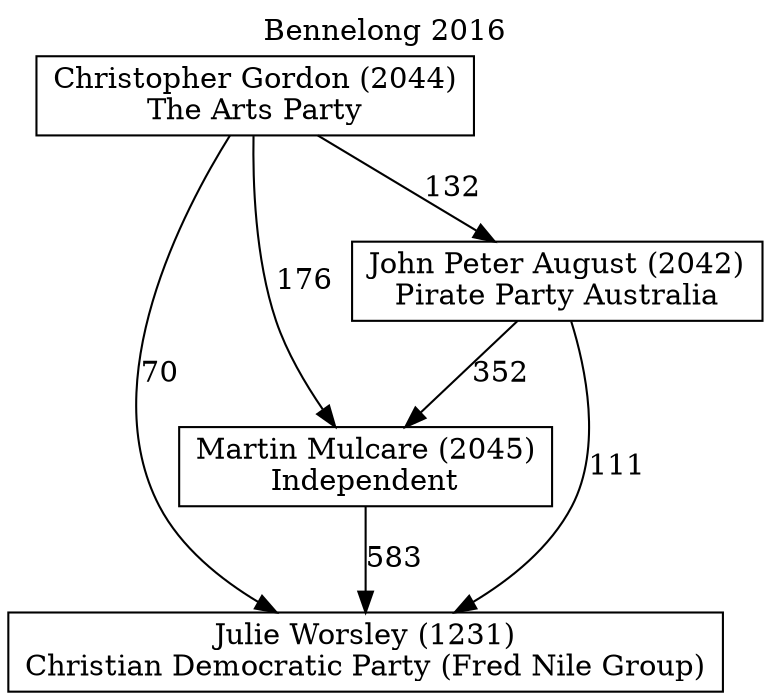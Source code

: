 // House preference flow
digraph "Julie Worsley (1231)_Bennelong_2016" {
	graph [label="Bennelong 2016" labelloc=t mclimit=10]
	node [shape=box]
	"Julie Worsley (1231)" [label="Julie Worsley (1231)
Christian Democratic Party (Fred Nile Group)"]
	"Martin Mulcare (2045)" [label="Martin Mulcare (2045)
Independent"]
	"John Peter August (2042)" [label="John Peter August (2042)
Pirate Party Australia"]
	"Christopher Gordon (2044)" [label="Christopher Gordon (2044)
The Arts Party"]
	"Martin Mulcare (2045)" -> "Julie Worsley (1231)" [label=583]
	"John Peter August (2042)" -> "Martin Mulcare (2045)" [label=352]
	"Christopher Gordon (2044)" -> "John Peter August (2042)" [label=132]
	"John Peter August (2042)" -> "Julie Worsley (1231)" [label=111]
	"Christopher Gordon (2044)" -> "Julie Worsley (1231)" [label=70]
	"Christopher Gordon (2044)" -> "Martin Mulcare (2045)" [label=176]
}
